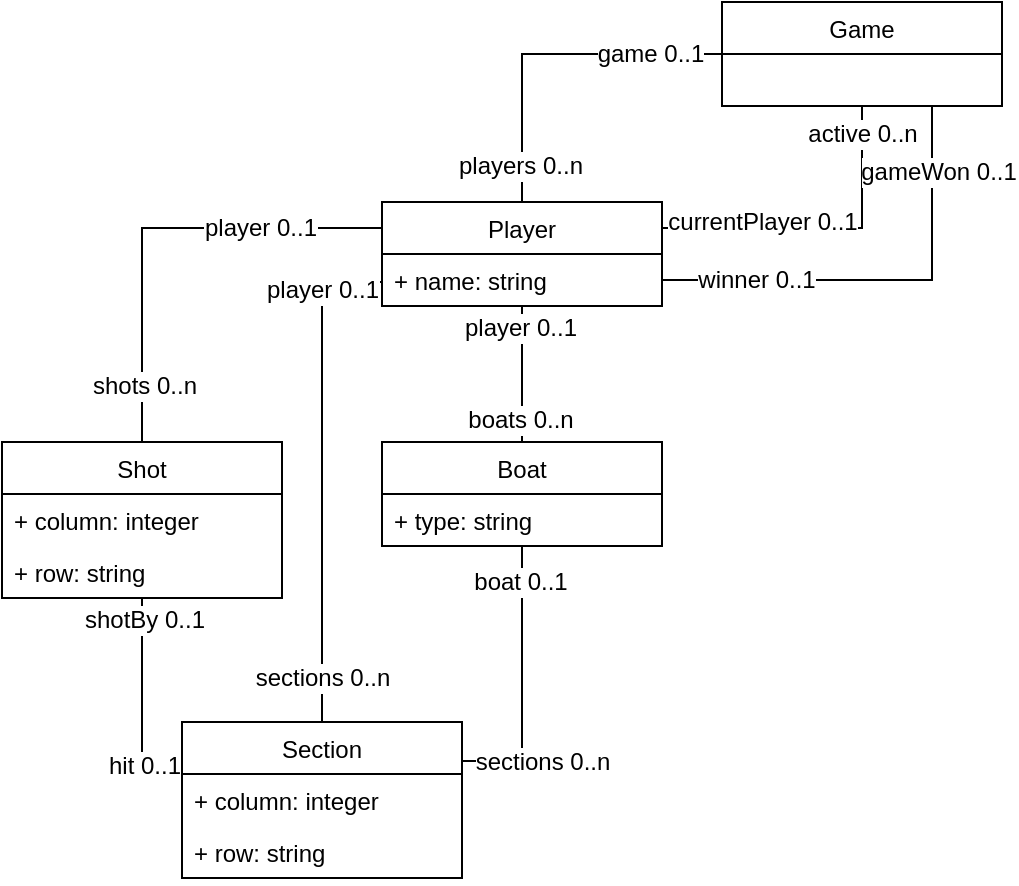 <mxfile version="10.5.4" type="device"><diagram id="0-efrnQORgWvvu_i8iA4" name="Page-1"><mxGraphModel dx="1058" dy="808" grid="1" gridSize="10" guides="1" tooltips="1" connect="1" arrows="1" fold="1" page="1" pageScale="1" pageWidth="1400" pageHeight="1169" math="0" shadow="0"><root><mxCell id="0"/><mxCell id="1" parent="0"/><mxCell id="evgp_dQQ-Ux5oJp2dxVW-62" style="edgeStyle=orthogonalEdgeStyle;rounded=0;orthogonalLoop=1;jettySize=auto;html=1;exitX=0;exitY=0.5;exitDx=0;exitDy=0;entryX=0.5;entryY=0;entryDx=0;entryDy=0;endArrow=none;endFill=0;" parent="1" source="evgp_dQQ-Ux5oJp2dxVW-54" target="evgp_dQQ-Ux5oJp2dxVW-58" edge="1"><mxGeometry relative="1" as="geometry"/></mxCell><mxCell id="evgp_dQQ-Ux5oJp2dxVW-63" value="game 0..1" style="text;html=1;resizable=0;points=[];align=center;verticalAlign=middle;labelBackgroundColor=#ffffff;" parent="evgp_dQQ-Ux5oJp2dxVW-62" vertex="1" connectable="0"><mxGeometry x="-0.586" relative="1" as="geometry"><mxPoint as="offset"/></mxGeometry></mxCell><mxCell id="evgp_dQQ-Ux5oJp2dxVW-64" value="players 0..n&lt;br&gt;" style="text;html=1;resizable=0;points=[];align=center;verticalAlign=middle;labelBackgroundColor=#ffffff;" parent="evgp_dQQ-Ux5oJp2dxVW-62" vertex="1" connectable="0"><mxGeometry x="0.793" y="-1" relative="1" as="geometry"><mxPoint as="offset"/></mxGeometry></mxCell><mxCell id="evgp_dQQ-Ux5oJp2dxVW-65" style="edgeStyle=orthogonalEdgeStyle;rounded=0;orthogonalLoop=1;jettySize=auto;html=1;exitX=0.5;exitY=1;exitDx=0;exitDy=0;entryX=1;entryY=0.25;entryDx=0;entryDy=0;endArrow=none;endFill=0;" parent="1" source="evgp_dQQ-Ux5oJp2dxVW-54" target="evgp_dQQ-Ux5oJp2dxVW-58" edge="1"><mxGeometry relative="1" as="geometry"/></mxCell><mxCell id="evgp_dQQ-Ux5oJp2dxVW-66" value="active 0..n" style="text;html=1;resizable=0;points=[];align=center;verticalAlign=middle;labelBackgroundColor=#ffffff;" parent="evgp_dQQ-Ux5oJp2dxVW-65" vertex="1" connectable="0"><mxGeometry x="-0.826" relative="1" as="geometry"><mxPoint as="offset"/></mxGeometry></mxCell><mxCell id="evgp_dQQ-Ux5oJp2dxVW-67" value="currentPlayer 0..1" style="text;html=1;resizable=0;points=[];align=center;verticalAlign=middle;labelBackgroundColor=#ffffff;" parent="evgp_dQQ-Ux5oJp2dxVW-65" vertex="1" connectable="0"><mxGeometry x="0.801" relative="1" as="geometry"><mxPoint x="34" y="-3" as="offset"/></mxGeometry></mxCell><mxCell id="evgp_dQQ-Ux5oJp2dxVW-68" style="edgeStyle=orthogonalEdgeStyle;rounded=0;orthogonalLoop=1;jettySize=auto;html=1;exitX=0.75;exitY=1;exitDx=0;exitDy=0;entryX=1;entryY=0.5;entryDx=0;entryDy=0;endArrow=none;endFill=0;" parent="1" source="evgp_dQQ-Ux5oJp2dxVW-54" target="evgp_dQQ-Ux5oJp2dxVW-59" edge="1"><mxGeometry relative="1" as="geometry"/></mxCell><mxCell id="evgp_dQQ-Ux5oJp2dxVW-69" value="winner 0..1" style="text;html=1;resizable=0;points=[];align=center;verticalAlign=middle;labelBackgroundColor=#ffffff;" parent="evgp_dQQ-Ux5oJp2dxVW-68" vertex="1" connectable="0"><mxGeometry x="0.577" relative="1" as="geometry"><mxPoint as="offset"/></mxGeometry></mxCell><mxCell id="evgp_dQQ-Ux5oJp2dxVW-70" value="gameWon 0..1" style="text;html=1;resizable=0;points=[];align=center;verticalAlign=middle;labelBackgroundColor=#ffffff;" parent="evgp_dQQ-Ux5oJp2dxVW-68" vertex="1" connectable="0"><mxGeometry x="-0.703" y="3" relative="1" as="geometry"><mxPoint as="offset"/></mxGeometry></mxCell><mxCell id="evgp_dQQ-Ux5oJp2dxVW-54" value="Game" style="swimlane;fontStyle=0;childLayout=stackLayout;horizontal=1;startSize=26;fillColor=none;horizontalStack=0;resizeParent=1;resizeParentMax=0;resizeLast=0;collapsible=1;marginBottom=0;" parent="1" vertex="1"><mxGeometry x="580" y="40" width="140" height="52" as="geometry"/></mxCell><mxCell id="evgp_dQQ-Ux5oJp2dxVW-76" style="edgeStyle=orthogonalEdgeStyle;rounded=0;orthogonalLoop=1;jettySize=auto;html=1;exitX=0;exitY=0.25;exitDx=0;exitDy=0;entryX=0.5;entryY=0;entryDx=0;entryDy=0;endArrow=none;endFill=0;" parent="1" source="evgp_dQQ-Ux5oJp2dxVW-58" target="evgp_dQQ-Ux5oJp2dxVW-71" edge="1"><mxGeometry relative="1" as="geometry"/></mxCell><mxCell id="evgp_dQQ-Ux5oJp2dxVW-77" value="player 0..1" style="text;html=1;resizable=0;points=[];align=center;verticalAlign=middle;labelBackgroundColor=#ffffff;" parent="evgp_dQQ-Ux5oJp2dxVW-76" vertex="1" connectable="0"><mxGeometry x="-0.456" relative="1" as="geometry"><mxPoint as="offset"/></mxGeometry></mxCell><mxCell id="evgp_dQQ-Ux5oJp2dxVW-78" value="shots 0..n" style="text;html=1;resizable=0;points=[];align=center;verticalAlign=middle;labelBackgroundColor=#ffffff;" parent="evgp_dQQ-Ux5oJp2dxVW-76" vertex="1" connectable="0"><mxGeometry x="0.755" y="1" relative="1" as="geometry"><mxPoint as="offset"/></mxGeometry></mxCell><mxCell id="evgp_dQQ-Ux5oJp2dxVW-58" value="Player" style="swimlane;fontStyle=0;childLayout=stackLayout;horizontal=1;startSize=26;fillColor=none;horizontalStack=0;resizeParent=1;resizeParentMax=0;resizeLast=0;collapsible=1;marginBottom=0;" parent="1" vertex="1"><mxGeometry x="410" y="140" width="140" height="52" as="geometry"/></mxCell><mxCell id="evgp_dQQ-Ux5oJp2dxVW-59" value="+ name: string" style="text;strokeColor=none;fillColor=none;align=left;verticalAlign=top;spacingLeft=4;spacingRight=4;overflow=hidden;rotatable=0;points=[[0,0.5],[1,0.5]];portConstraint=eastwest;" parent="evgp_dQQ-Ux5oJp2dxVW-58" vertex="1"><mxGeometry y="26" width="140" height="26" as="geometry"/></mxCell><mxCell id="evgp_dQQ-Ux5oJp2dxVW-71" value="Shot" style="swimlane;fontStyle=0;childLayout=stackLayout;horizontal=1;startSize=26;fillColor=none;horizontalStack=0;resizeParent=1;resizeParentMax=0;resizeLast=0;collapsible=1;marginBottom=0;" parent="1" vertex="1"><mxGeometry x="220" y="260" width="140" height="78" as="geometry"/></mxCell><mxCell id="evgp_dQQ-Ux5oJp2dxVW-72" value="+ column: integer" style="text;strokeColor=none;fillColor=none;align=left;verticalAlign=top;spacingLeft=4;spacingRight=4;overflow=hidden;rotatable=0;points=[[0,0.5],[1,0.5]];portConstraint=eastwest;" parent="evgp_dQQ-Ux5oJp2dxVW-71" vertex="1"><mxGeometry y="26" width="140" height="26" as="geometry"/></mxCell><mxCell id="evgp_dQQ-Ux5oJp2dxVW-73" value="+ row: string" style="text;strokeColor=none;fillColor=none;align=left;verticalAlign=top;spacingLeft=4;spacingRight=4;overflow=hidden;rotatable=0;points=[[0,0.5],[1,0.5]];portConstraint=eastwest;" parent="evgp_dQQ-Ux5oJp2dxVW-71" vertex="1"><mxGeometry y="52" width="140" height="26" as="geometry"/></mxCell><mxCell id="evgp_dQQ-Ux5oJp2dxVW-87" style="edgeStyle=orthogonalEdgeStyle;rounded=0;orthogonalLoop=1;jettySize=auto;html=1;exitX=1;exitY=0.25;exitDx=0;exitDy=0;endArrow=none;endFill=0;" parent="1" source="evgp_dQQ-Ux5oJp2dxVW-79" target="evgp_dQQ-Ux5oJp2dxVW-82" edge="1"><mxGeometry relative="1" as="geometry"/></mxCell><mxCell id="evgp_dQQ-Ux5oJp2dxVW-88" value="sections 0..n" style="text;html=1;resizable=0;points=[];align=center;verticalAlign=middle;labelBackgroundColor=#ffffff;" parent="evgp_dQQ-Ux5oJp2dxVW-87" vertex="1" connectable="0"><mxGeometry x="-0.585" y="2" relative="1" as="geometry"><mxPoint x="11.5" y="2.5" as="offset"/></mxGeometry></mxCell><mxCell id="evgp_dQQ-Ux5oJp2dxVW-89" value="boat 0..1" style="text;html=1;resizable=0;points=[];align=center;verticalAlign=middle;labelBackgroundColor=#ffffff;" parent="evgp_dQQ-Ux5oJp2dxVW-87" vertex="1" connectable="0"><mxGeometry x="0.745" y="1" relative="1" as="geometry"><mxPoint as="offset"/></mxGeometry></mxCell><mxCell id="evgp_dQQ-Ux5oJp2dxVW-90" style="edgeStyle=orthogonalEdgeStyle;rounded=0;orthogonalLoop=1;jettySize=auto;html=1;exitX=0;exitY=0.25;exitDx=0;exitDy=0;endArrow=none;endFill=0;" parent="1" source="evgp_dQQ-Ux5oJp2dxVW-79" target="evgp_dQQ-Ux5oJp2dxVW-71" edge="1"><mxGeometry relative="1" as="geometry"/></mxCell><mxCell id="evgp_dQQ-Ux5oJp2dxVW-91" value="shotBy 0..1" style="text;html=1;resizable=0;points=[];align=center;verticalAlign=middle;labelBackgroundColor=#ffffff;" parent="evgp_dQQ-Ux5oJp2dxVW-90" vertex="1" connectable="0"><mxGeometry x="0.783" y="-1" relative="1" as="geometry"><mxPoint as="offset"/></mxGeometry></mxCell><mxCell id="evgp_dQQ-Ux5oJp2dxVW-92" value="hit 0..1" style="text;html=1;resizable=0;points=[];align=center;verticalAlign=middle;labelBackgroundColor=#ffffff;" parent="evgp_dQQ-Ux5oJp2dxVW-90" vertex="1" connectable="0"><mxGeometry x="-0.628" y="2" relative="1" as="geometry"><mxPoint as="offset"/></mxGeometry></mxCell><mxCell id="I2s8XCdfl0OifWT87co5-1" style="edgeStyle=orthogonalEdgeStyle;rounded=0;orthogonalLoop=1;jettySize=auto;html=1;exitX=0.5;exitY=0;exitDx=0;exitDy=0;endArrow=none;endFill=0;" edge="1" parent="1" source="evgp_dQQ-Ux5oJp2dxVW-79" target="evgp_dQQ-Ux5oJp2dxVW-58"><mxGeometry relative="1" as="geometry"><Array as="points"><mxPoint x="380" y="180"/></Array></mxGeometry></mxCell><mxCell id="I2s8XCdfl0OifWT87co5-2" value="player 0..1" style="text;html=1;resizable=0;points=[];align=center;verticalAlign=middle;labelBackgroundColor=#ffffff;" vertex="1" connectable="0" parent="I2s8XCdfl0OifWT87co5-1"><mxGeometry x="0.728" relative="1" as="geometry"><mxPoint as="offset"/></mxGeometry></mxCell><mxCell id="I2s8XCdfl0OifWT87co5-3" value="sections 0..n" style="text;html=1;resizable=0;points=[];align=center;verticalAlign=middle;labelBackgroundColor=#ffffff;" vertex="1" connectable="0" parent="I2s8XCdfl0OifWT87co5-1"><mxGeometry x="-0.824" relative="1" as="geometry"><mxPoint as="offset"/></mxGeometry></mxCell><mxCell id="evgp_dQQ-Ux5oJp2dxVW-79" value="Section" style="swimlane;fontStyle=0;childLayout=stackLayout;horizontal=1;startSize=26;fillColor=none;horizontalStack=0;resizeParent=1;resizeParentMax=0;resizeLast=0;collapsible=1;marginBottom=0;" parent="1" vertex="1"><mxGeometry x="310" y="400" width="140" height="78" as="geometry"/></mxCell><mxCell id="evgp_dQQ-Ux5oJp2dxVW-80" value="+ column: integer" style="text;strokeColor=none;fillColor=none;align=left;verticalAlign=top;spacingLeft=4;spacingRight=4;overflow=hidden;rotatable=0;points=[[0,0.5],[1,0.5]];portConstraint=eastwest;" parent="evgp_dQQ-Ux5oJp2dxVW-79" vertex="1"><mxGeometry y="26" width="140" height="26" as="geometry"/></mxCell><mxCell id="evgp_dQQ-Ux5oJp2dxVW-81" value="+ row: string" style="text;strokeColor=none;fillColor=none;align=left;verticalAlign=top;spacingLeft=4;spacingRight=4;overflow=hidden;rotatable=0;points=[[0,0.5],[1,0.5]];portConstraint=eastwest;" parent="evgp_dQQ-Ux5oJp2dxVW-79" vertex="1"><mxGeometry y="52" width="140" height="26" as="geometry"/></mxCell><mxCell id="evgp_dQQ-Ux5oJp2dxVW-84" style="edgeStyle=orthogonalEdgeStyle;rounded=0;orthogonalLoop=1;jettySize=auto;html=1;exitX=0.5;exitY=0;exitDx=0;exitDy=0;endArrow=none;endFill=0;" parent="1" source="evgp_dQQ-Ux5oJp2dxVW-82" target="evgp_dQQ-Ux5oJp2dxVW-58" edge="1"><mxGeometry relative="1" as="geometry"/></mxCell><mxCell id="evgp_dQQ-Ux5oJp2dxVW-85" value="player 0..1" style="text;html=1;resizable=0;points=[];align=center;verticalAlign=middle;labelBackgroundColor=#ffffff;" parent="evgp_dQQ-Ux5oJp2dxVW-84" vertex="1" connectable="0"><mxGeometry x="0.684" y="1" relative="1" as="geometry"><mxPoint as="offset"/></mxGeometry></mxCell><mxCell id="evgp_dQQ-Ux5oJp2dxVW-86" value="boats 0..n" style="text;html=1;resizable=0;points=[];align=center;verticalAlign=middle;labelBackgroundColor=#ffffff;" parent="evgp_dQQ-Ux5oJp2dxVW-84" vertex="1" connectable="0"><mxGeometry x="-0.006" y="23" relative="1" as="geometry"><mxPoint x="22" y="23" as="offset"/></mxGeometry></mxCell><mxCell id="evgp_dQQ-Ux5oJp2dxVW-82" value="Boat" style="swimlane;fontStyle=0;childLayout=stackLayout;horizontal=1;startSize=26;fillColor=none;horizontalStack=0;resizeParent=1;resizeParentMax=0;resizeLast=0;collapsible=1;marginBottom=0;" parent="1" vertex="1"><mxGeometry x="410" y="260" width="140" height="52" as="geometry"/></mxCell><mxCell id="evgp_dQQ-Ux5oJp2dxVW-83" value="+ type: string" style="text;strokeColor=none;fillColor=none;align=left;verticalAlign=top;spacingLeft=4;spacingRight=4;overflow=hidden;rotatable=0;points=[[0,0.5],[1,0.5]];portConstraint=eastwest;" parent="evgp_dQQ-Ux5oJp2dxVW-82" vertex="1"><mxGeometry y="26" width="140" height="26" as="geometry"/></mxCell></root></mxGraphModel></diagram></mxfile>
